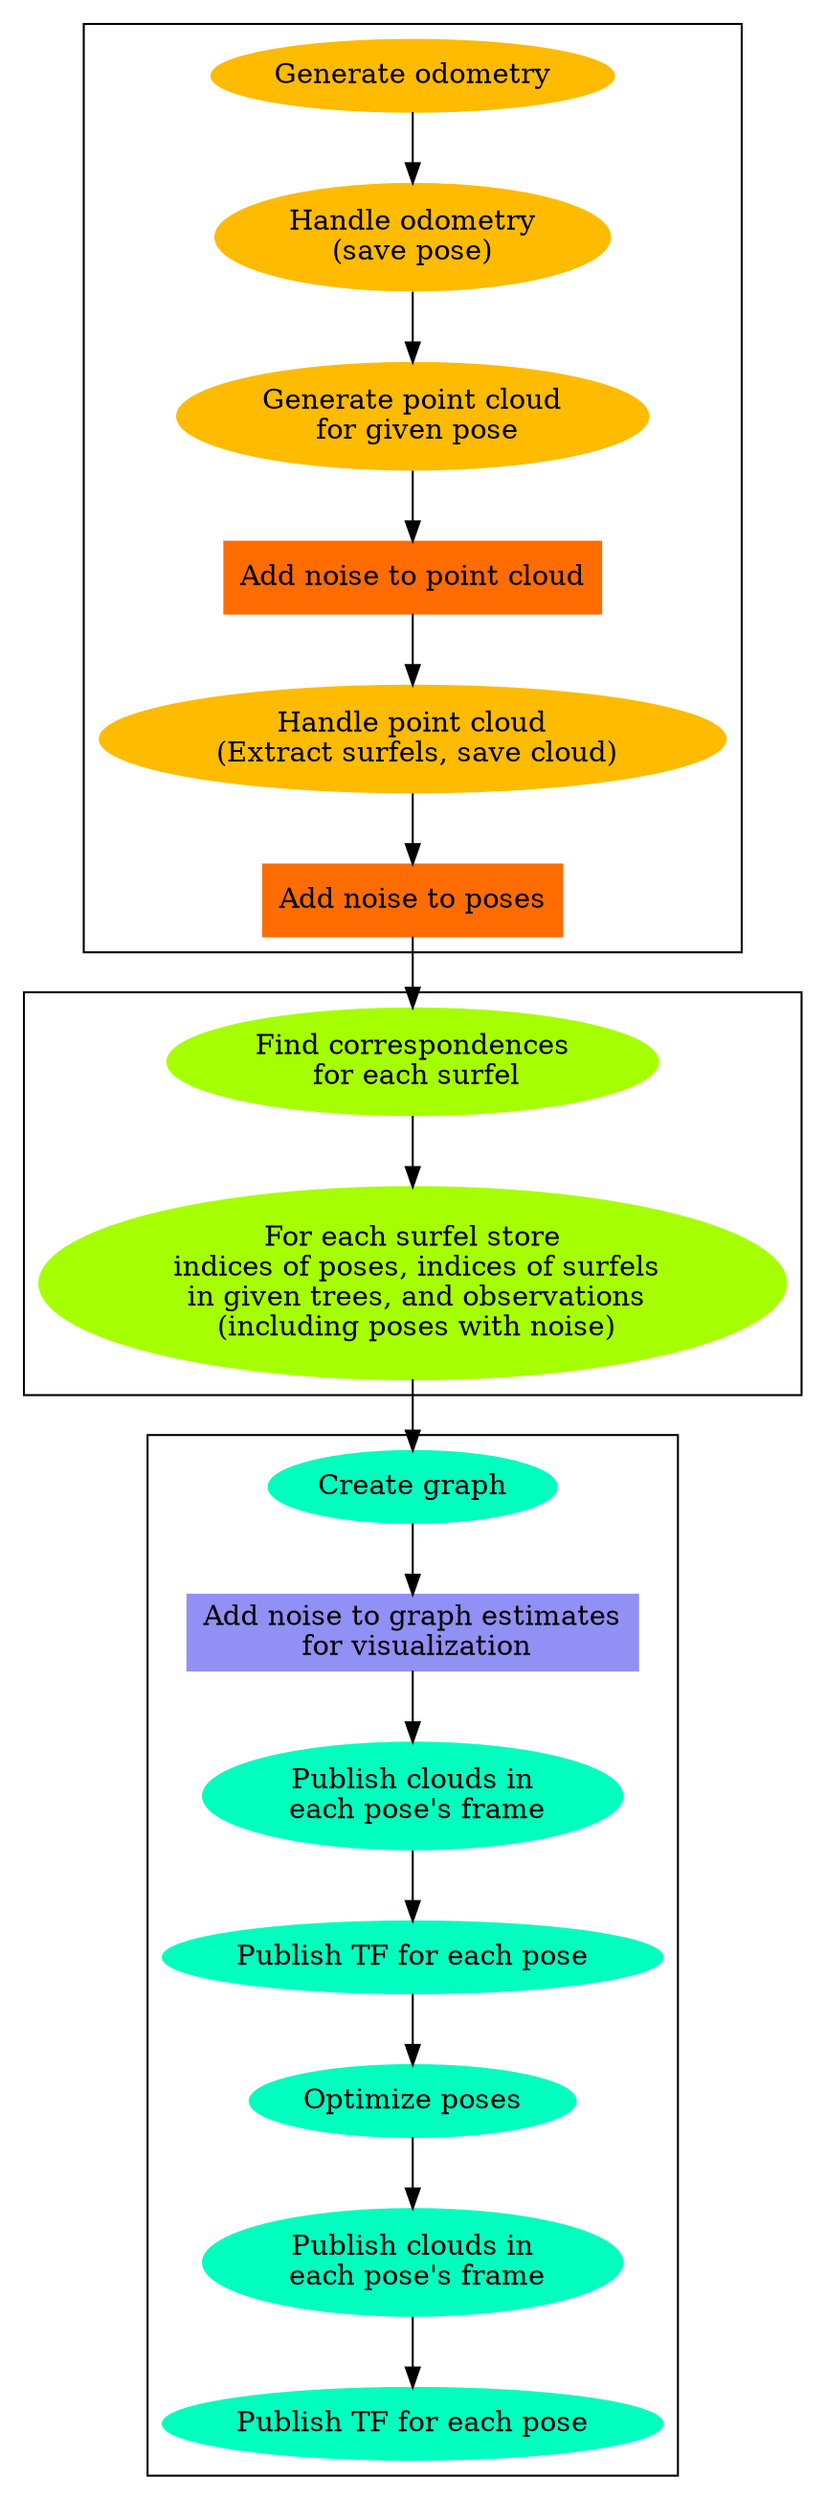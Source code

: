 digraph{
    
    compound=true;

    subgraph cluster_1 {
    node [style=filled, color="#ffbb00"];
    gen_odom [label="Generate odometry"] 
    handle_odom [label="Handle odometry\n(save pose)"]
    gen_pointcloud [label="Generate point cloud\n for given pose"]
    add_pointcloud_noise [label = "Add noise to point cloud" shape=rectangle color="#ff6c02"]
    handle_pointcloud [label="Handle point cloud\n (Extract surfels, save cloud)"]
    add_noise_to_poses [label="Add noise to poses\n", shape=rectangle, color="#ff6c02"] 
    gen_odom -> handle_odom -> gen_pointcloud -> add_pointcloud_noise -> handle_pointcloud -> add_noise_to_poses
     gen_odom
    }

    subgraph cluster_2{
    node [style=filled, color="#00ffbf"];
    publish_cloud [label="Publish clouds in\n each pose's frame"]
    publish_tf [label="Publish TF for each pose"]
    create_graph [label="Create graph"]
    add_noise_to_estimates[label="Add noise to graph estimates\n for visualization", shape=rectangle, color="#9090f5"]
    optimize_poses [label="Optimize poses"]
    publish_cloud_after [label = "Publish clouds in\n each pose's frame"]
    publish_tf_after [label="Publish TF for each pose"]
    create_graph  -> add_noise_to_estimates -> publish_cloud -> publish_tf -> optimize_poses -> publish_cloud_after -> publish_tf_after
    }

    subgraph cluster_3{
    node [style=filled, color="#a6ff00"];
    associate_surfels [label="Find correspondences\n for each surfel"]
    store_surfel [label = "For each surfel store\n indices of poses, indices of surfels\n in given trees, and observations\n (including poses with noise)"] 
    associate_surfels -> store_surfel
    }

    add_noise_to_poses -> associate_surfels
    store_surfel -> create_graph
    
}